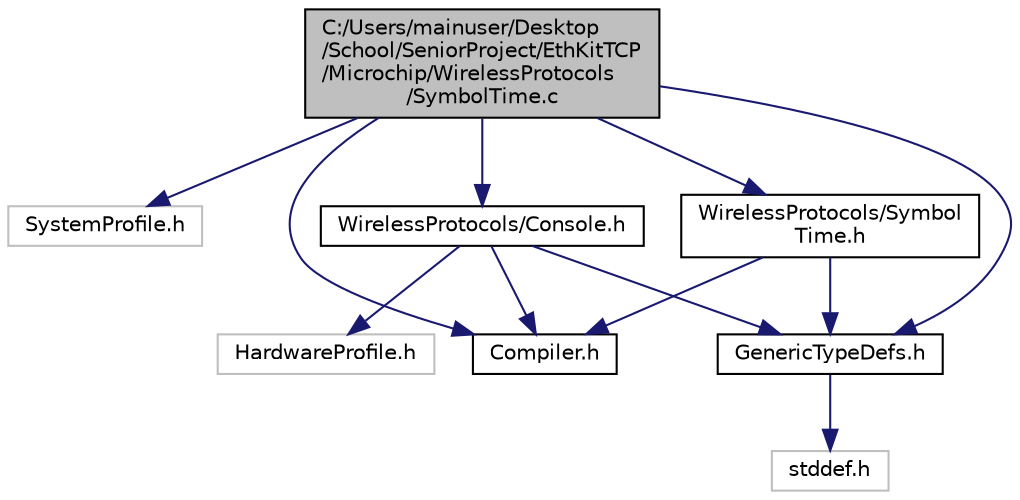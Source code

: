 digraph "C:/Users/mainuser/Desktop/School/SeniorProject/EthKitTCP/Microchip/WirelessProtocols/SymbolTime.c"
{
  edge [fontname="Helvetica",fontsize="10",labelfontname="Helvetica",labelfontsize="10"];
  node [fontname="Helvetica",fontsize="10",shape=record];
  Node1 [label="C:/Users/mainuser/Desktop\l/School/SeniorProject/EthKitTCP\l/Microchip/WirelessProtocols\l/SymbolTime.c",height=0.2,width=0.4,color="black", fillcolor="grey75", style="filled", fontcolor="black"];
  Node1 -> Node2 [color="midnightblue",fontsize="10",style="solid"];
  Node2 [label="SystemProfile.h",height=0.2,width=0.4,color="grey75", fillcolor="white", style="filled"];
  Node1 -> Node3 [color="midnightblue",fontsize="10",style="solid"];
  Node3 [label="WirelessProtocols/Symbol\lTime.h",height=0.2,width=0.4,color="black", fillcolor="white", style="filled",URL="$_symbol_time_8h.html"];
  Node3 -> Node4 [color="midnightblue",fontsize="10",style="solid"];
  Node4 [label="Compiler.h",height=0.2,width=0.4,color="black", fillcolor="white", style="filled",URL="$_compiler_8h.html"];
  Node3 -> Node5 [color="midnightblue",fontsize="10",style="solid"];
  Node5 [label="GenericTypeDefs.h",height=0.2,width=0.4,color="black", fillcolor="white", style="filled",URL="$_generic_type_defs_8h.html"];
  Node5 -> Node6 [color="midnightblue",fontsize="10",style="solid"];
  Node6 [label="stddef.h",height=0.2,width=0.4,color="grey75", fillcolor="white", style="filled"];
  Node1 -> Node4 [color="midnightblue",fontsize="10",style="solid"];
  Node1 -> Node5 [color="midnightblue",fontsize="10",style="solid"];
  Node1 -> Node7 [color="midnightblue",fontsize="10",style="solid"];
  Node7 [label="WirelessProtocols/Console.h",height=0.2,width=0.4,color="black", fillcolor="white", style="filled",URL="$_console_8h.html"];
  Node7 -> Node5 [color="midnightblue",fontsize="10",style="solid"];
  Node7 -> Node4 [color="midnightblue",fontsize="10",style="solid"];
  Node7 -> Node8 [color="midnightblue",fontsize="10",style="solid"];
  Node8 [label="HardwareProfile.h",height=0.2,width=0.4,color="grey75", fillcolor="white", style="filled"];
}
